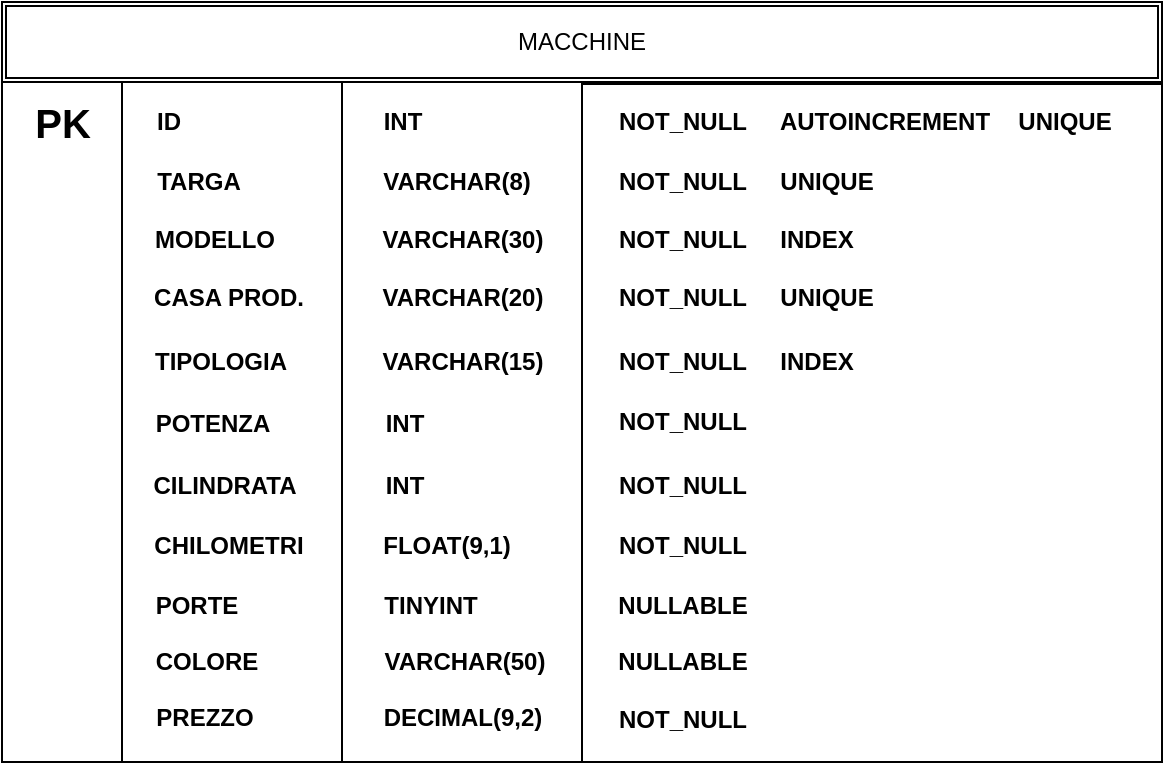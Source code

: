 <mxfile version="17.4.2" type="device"><diagram id="MPQvbMFG3D6MutZjV0t_" name="Page-1"><mxGraphModel dx="884" dy="508" grid="1" gridSize="10" guides="1" tooltips="1" connect="1" arrows="1" fold="1" page="1" pageScale="1" pageWidth="827" pageHeight="1169" math="0" shadow="0"><root><mxCell id="0"/><mxCell id="1" parent="0"/><mxCell id="6sqJtLI2kxvAvw136x2S-30" value="MACCHINE" style="shape=ext;double=1;rounded=0;whiteSpace=wrap;html=1;" vertex="1" parent="1"><mxGeometry x="150" y="80" width="580" height="40" as="geometry"/></mxCell><mxCell id="6sqJtLI2kxvAvw136x2S-33" value="" style="rounded=0;whiteSpace=wrap;html=1;fillColor=none;" vertex="1" parent="1"><mxGeometry x="150" y="120" width="60" height="340" as="geometry"/></mxCell><mxCell id="6sqJtLI2kxvAvw136x2S-34" value="" style="rounded=0;whiteSpace=wrap;html=1;fillColor=none;" vertex="1" parent="1"><mxGeometry x="210" y="120" width="110" height="340" as="geometry"/></mxCell><mxCell id="6sqJtLI2kxvAvw136x2S-35" value="" style="rounded=0;whiteSpace=wrap;html=1;fillColor=none;" vertex="1" parent="1"><mxGeometry x="320" y="120" width="120" height="340" as="geometry"/></mxCell><mxCell id="6sqJtLI2kxvAvw136x2S-36" value="" style="rounded=0;whiteSpace=wrap;html=1;fillColor=none;" vertex="1" parent="1"><mxGeometry x="440" y="121" width="290" height="339" as="geometry"/></mxCell><mxCell id="6sqJtLI2kxvAvw136x2S-37" value="&lt;b&gt;&lt;font style=&quot;font-size: 20px&quot;&gt;PK&lt;/font&gt;&lt;/b&gt;" style="text;html=1;align=center;verticalAlign=middle;resizable=0;points=[];autosize=1;strokeColor=none;fillColor=none;" vertex="1" parent="1"><mxGeometry x="160" y="130" width="40" height="20" as="geometry"/></mxCell><mxCell id="6sqJtLI2kxvAvw136x2S-38" value="&lt;b&gt;ID&lt;/b&gt;" style="text;html=1;align=center;verticalAlign=middle;resizable=0;points=[];autosize=1;strokeColor=none;fillColor=none;" vertex="1" parent="1"><mxGeometry x="218" y="130" width="30" height="20" as="geometry"/></mxCell><mxCell id="6sqJtLI2kxvAvw136x2S-39" value="&lt;b&gt;TARGA&lt;/b&gt;" style="text;html=1;align=center;verticalAlign=middle;resizable=0;points=[];autosize=1;strokeColor=none;fillColor=none;" vertex="1" parent="1"><mxGeometry x="218" y="160" width="60" height="20" as="geometry"/></mxCell><mxCell id="6sqJtLI2kxvAvw136x2S-40" value="&lt;b&gt;MODELLO&lt;/b&gt;" style="text;html=1;align=center;verticalAlign=middle;resizable=0;points=[];autosize=1;strokeColor=none;fillColor=none;" vertex="1" parent="1"><mxGeometry x="216" y="189" width="80" height="20" as="geometry"/></mxCell><mxCell id="6sqJtLI2kxvAvw136x2S-41" value="&lt;b&gt;CASA PROD.&lt;/b&gt;" style="text;html=1;align=center;verticalAlign=middle;resizable=0;points=[];autosize=1;strokeColor=none;fillColor=none;" vertex="1" parent="1"><mxGeometry x="218" y="218" width="90" height="20" as="geometry"/></mxCell><mxCell id="6sqJtLI2kxvAvw136x2S-42" value="&lt;b&gt;TIPOLOGIA&lt;/b&gt;" style="text;html=1;align=center;verticalAlign=middle;resizable=0;points=[];autosize=1;strokeColor=none;fillColor=none;" vertex="1" parent="1"><mxGeometry x="219" y="250" width="80" height="20" as="geometry"/></mxCell><mxCell id="6sqJtLI2kxvAvw136x2S-43" value="&lt;b&gt;POTENZA&lt;/b&gt;" style="text;html=1;align=center;verticalAlign=middle;resizable=0;points=[];autosize=1;strokeColor=none;fillColor=none;" vertex="1" parent="1"><mxGeometry x="220" y="281" width="70" height="20" as="geometry"/></mxCell><mxCell id="6sqJtLI2kxvAvw136x2S-44" value="&lt;b&gt;CILINDRATA&lt;/b&gt;" style="text;html=1;align=center;verticalAlign=middle;resizable=0;points=[];autosize=1;strokeColor=none;fillColor=none;" vertex="1" parent="1"><mxGeometry x="216" y="312" width="90" height="20" as="geometry"/></mxCell><mxCell id="6sqJtLI2kxvAvw136x2S-45" value="&lt;b&gt;CHILOMETRI&lt;/b&gt;" style="text;html=1;align=center;verticalAlign=middle;resizable=0;points=[];autosize=1;strokeColor=none;fillColor=none;" vertex="1" parent="1"><mxGeometry x="218" y="342" width="90" height="20" as="geometry"/></mxCell><mxCell id="6sqJtLI2kxvAvw136x2S-46" value="&lt;b&gt;COLORE&lt;/b&gt;" style="text;html=1;align=center;verticalAlign=middle;resizable=0;points=[];autosize=1;strokeColor=none;fillColor=none;" vertex="1" parent="1"><mxGeometry x="217" y="400" width="70" height="20" as="geometry"/></mxCell><mxCell id="6sqJtLI2kxvAvw136x2S-47" value="&lt;b&gt;PORTE&lt;/b&gt;" style="text;html=1;align=center;verticalAlign=middle;resizable=0;points=[];autosize=1;strokeColor=none;fillColor=none;" vertex="1" parent="1"><mxGeometry x="217" y="372" width="60" height="20" as="geometry"/></mxCell><mxCell id="6sqJtLI2kxvAvw136x2S-51" value="&lt;b&gt;INT&lt;/b&gt;" style="text;html=1;align=center;verticalAlign=middle;resizable=0;points=[];autosize=1;strokeColor=none;fillColor=none;" vertex="1" parent="1"><mxGeometry x="330" y="130" width="40" height="20" as="geometry"/></mxCell><mxCell id="6sqJtLI2kxvAvw136x2S-52" value="&lt;b&gt;VARCHAR(8)&lt;/b&gt;" style="text;html=1;align=center;verticalAlign=middle;resizable=0;points=[];autosize=1;strokeColor=none;fillColor=none;" vertex="1" parent="1"><mxGeometry x="332" y="160" width="90" height="20" as="geometry"/></mxCell><mxCell id="6sqJtLI2kxvAvw136x2S-53" value="&lt;b&gt;VARCHAR(30)&lt;/b&gt;" style="text;html=1;align=center;verticalAlign=middle;resizable=0;points=[];autosize=1;strokeColor=none;fillColor=none;" vertex="1" parent="1"><mxGeometry x="330" y="189" width="100" height="20" as="geometry"/></mxCell><mxCell id="6sqJtLI2kxvAvw136x2S-54" value="&lt;b&gt;VARCHAR(20)&lt;/b&gt;" style="text;html=1;align=center;verticalAlign=middle;resizable=0;points=[];autosize=1;strokeColor=none;fillColor=none;" vertex="1" parent="1"><mxGeometry x="330" y="218" width="100" height="20" as="geometry"/></mxCell><mxCell id="6sqJtLI2kxvAvw136x2S-55" value="&lt;b&gt;VARCHAR(15)&lt;/b&gt;" style="text;html=1;align=center;verticalAlign=middle;resizable=0;points=[];autosize=1;strokeColor=none;fillColor=none;" vertex="1" parent="1"><mxGeometry x="330" y="250" width="100" height="20" as="geometry"/></mxCell><mxCell id="6sqJtLI2kxvAvw136x2S-56" value="&lt;b&gt;INT&lt;/b&gt;" style="text;html=1;align=center;verticalAlign=middle;resizable=0;points=[];autosize=1;strokeColor=none;fillColor=none;" vertex="1" parent="1"><mxGeometry x="331" y="281" width="40" height="20" as="geometry"/></mxCell><mxCell id="6sqJtLI2kxvAvw136x2S-57" value="&lt;b&gt;INT&lt;/b&gt;" style="text;html=1;align=center;verticalAlign=middle;resizable=0;points=[];autosize=1;strokeColor=none;fillColor=none;" vertex="1" parent="1"><mxGeometry x="331" y="312" width="40" height="20" as="geometry"/></mxCell><mxCell id="6sqJtLI2kxvAvw136x2S-58" value="&lt;b&gt;FLOAT(9,1)&lt;/b&gt;" style="text;html=1;align=center;verticalAlign=middle;resizable=0;points=[];autosize=1;strokeColor=none;fillColor=none;" vertex="1" parent="1"><mxGeometry x="332" y="342" width="80" height="20" as="geometry"/></mxCell><mxCell id="6sqJtLI2kxvAvw136x2S-59" value="&lt;b&gt;VARCHAR(50)&lt;/b&gt;" style="text;html=1;align=center;verticalAlign=middle;resizable=0;points=[];autosize=1;strokeColor=none;fillColor=none;" vertex="1" parent="1"><mxGeometry x="331" y="400" width="100" height="20" as="geometry"/></mxCell><mxCell id="6sqJtLI2kxvAvw136x2S-60" value="&lt;b&gt;TINYINT&lt;/b&gt;" style="text;html=1;align=center;verticalAlign=middle;resizable=0;points=[];autosize=1;strokeColor=none;fillColor=none;" vertex="1" parent="1"><mxGeometry x="334" y="372" width="60" height="20" as="geometry"/></mxCell><mxCell id="6sqJtLI2kxvAvw136x2S-61" value="&lt;b&gt;PREZZO&lt;/b&gt;" style="text;html=1;align=center;verticalAlign=middle;resizable=0;points=[];autosize=1;strokeColor=none;fillColor=none;" vertex="1" parent="1"><mxGeometry x="221" y="428" width="60" height="20" as="geometry"/></mxCell><mxCell id="6sqJtLI2kxvAvw136x2S-63" value="&lt;b&gt;DECIMAL(9,2)&lt;/b&gt;" style="text;html=1;align=center;verticalAlign=middle;resizable=0;points=[];autosize=1;strokeColor=none;fillColor=none;" vertex="1" parent="1"><mxGeometry x="330" y="428" width="100" height="20" as="geometry"/></mxCell><mxCell id="6sqJtLI2kxvAvw136x2S-66" value="&lt;b&gt;NOT_NULL&lt;/b&gt;" style="text;html=1;align=center;verticalAlign=middle;resizable=0;points=[];autosize=1;strokeColor=none;fillColor=none;" vertex="1" parent="1"><mxGeometry x="450" y="130" width="80" height="20" as="geometry"/></mxCell><mxCell id="6sqJtLI2kxvAvw136x2S-68" value="&lt;b&gt;AUTOINCREMENT&lt;/b&gt;" style="text;html=1;align=center;verticalAlign=middle;resizable=0;points=[];autosize=1;strokeColor=none;fillColor=none;" vertex="1" parent="1"><mxGeometry x="531" y="130" width="120" height="20" as="geometry"/></mxCell><mxCell id="6sqJtLI2kxvAvw136x2S-69" value="&lt;b&gt;UNIQUE&lt;/b&gt;" style="text;html=1;align=center;verticalAlign=middle;resizable=0;points=[];autosize=1;strokeColor=none;fillColor=none;" vertex="1" parent="1"><mxGeometry x="651" y="130" width="60" height="20" as="geometry"/></mxCell><mxCell id="6sqJtLI2kxvAvw136x2S-70" value="&lt;b&gt;NOT_NULL&lt;/b&gt;" style="text;html=1;align=center;verticalAlign=middle;resizable=0;points=[];autosize=1;strokeColor=none;fillColor=none;" vertex="1" parent="1"><mxGeometry x="450" y="160" width="80" height="20" as="geometry"/></mxCell><mxCell id="6sqJtLI2kxvAvw136x2S-71" value="&lt;b&gt;UNIQUE&lt;/b&gt;" style="text;html=1;align=center;verticalAlign=middle;resizable=0;points=[];autosize=1;strokeColor=none;fillColor=none;" vertex="1" parent="1"><mxGeometry x="532" y="160" width="60" height="20" as="geometry"/></mxCell><mxCell id="6sqJtLI2kxvAvw136x2S-72" value="&lt;b&gt;NOT_NULL&lt;/b&gt;" style="text;html=1;align=center;verticalAlign=middle;resizable=0;points=[];autosize=1;strokeColor=none;fillColor=none;" vertex="1" parent="1"><mxGeometry x="450" y="189" width="80" height="20" as="geometry"/></mxCell><mxCell id="6sqJtLI2kxvAvw136x2S-73" value="&lt;b&gt;NOT_NULL&lt;/b&gt;" style="text;html=1;align=center;verticalAlign=middle;resizable=0;points=[];autosize=1;strokeColor=none;fillColor=none;" vertex="1" parent="1"><mxGeometry x="450" y="218" width="80" height="20" as="geometry"/></mxCell><mxCell id="6sqJtLI2kxvAvw136x2S-75" value="&lt;b&gt;INDEX&lt;/b&gt;" style="text;html=1;align=center;verticalAlign=middle;resizable=0;points=[];autosize=1;strokeColor=none;fillColor=none;" vertex="1" parent="1"><mxGeometry x="532" y="189" width="50" height="20" as="geometry"/></mxCell><mxCell id="6sqJtLI2kxvAvw136x2S-76" value="&lt;b&gt;NOT_NULL&lt;/b&gt;" style="text;html=1;align=center;verticalAlign=middle;resizable=0;points=[];autosize=1;strokeColor=none;fillColor=none;" vertex="1" parent="1"><mxGeometry x="450" y="250" width="80" height="20" as="geometry"/></mxCell><mxCell id="6sqJtLI2kxvAvw136x2S-77" value="&lt;b&gt;INDEX&lt;/b&gt;" style="text;html=1;align=center;verticalAlign=middle;resizable=0;points=[];autosize=1;strokeColor=none;fillColor=none;" vertex="1" parent="1"><mxGeometry x="532" y="250" width="50" height="20" as="geometry"/></mxCell><mxCell id="6sqJtLI2kxvAvw136x2S-78" value="&lt;b&gt;NOT_NULL&lt;/b&gt;" style="text;html=1;align=center;verticalAlign=middle;resizable=0;points=[];autosize=1;strokeColor=none;fillColor=none;" vertex="1" parent="1"><mxGeometry x="450" y="280" width="80" height="20" as="geometry"/></mxCell><mxCell id="6sqJtLI2kxvAvw136x2S-79" value="&lt;b&gt;NOT_NULL&lt;/b&gt;" style="text;html=1;align=center;verticalAlign=middle;resizable=0;points=[];autosize=1;strokeColor=none;fillColor=none;" vertex="1" parent="1"><mxGeometry x="450" y="312" width="80" height="20" as="geometry"/></mxCell><mxCell id="6sqJtLI2kxvAvw136x2S-80" value="&lt;b&gt;UNIQUE&lt;/b&gt;" style="text;html=1;align=center;verticalAlign=middle;resizable=0;points=[];autosize=1;strokeColor=none;fillColor=none;" vertex="1" parent="1"><mxGeometry x="532" y="218" width="60" height="20" as="geometry"/></mxCell><mxCell id="6sqJtLI2kxvAvw136x2S-81" value="&lt;b&gt;NOT_NULL&lt;/b&gt;" style="text;html=1;align=center;verticalAlign=middle;resizable=0;points=[];autosize=1;strokeColor=none;fillColor=none;" vertex="1" parent="1"><mxGeometry x="450" y="342" width="80" height="20" as="geometry"/></mxCell><mxCell id="6sqJtLI2kxvAvw136x2S-82" value="&lt;b&gt;NULLABLE&lt;/b&gt;" style="text;html=1;align=center;verticalAlign=middle;resizable=0;points=[];autosize=1;strokeColor=none;fillColor=none;" vertex="1" parent="1"><mxGeometry x="450" y="372" width="80" height="20" as="geometry"/></mxCell><mxCell id="6sqJtLI2kxvAvw136x2S-83" value="&lt;b&gt;NULLABLE&lt;/b&gt;" style="text;html=1;align=center;verticalAlign=middle;resizable=0;points=[];autosize=1;strokeColor=none;fillColor=none;" vertex="1" parent="1"><mxGeometry x="450" y="400" width="80" height="20" as="geometry"/></mxCell><mxCell id="6sqJtLI2kxvAvw136x2S-84" value="&lt;b&gt;NOT_NULL&lt;/b&gt;" style="text;html=1;align=center;verticalAlign=middle;resizable=0;points=[];autosize=1;strokeColor=none;fillColor=none;" vertex="1" parent="1"><mxGeometry x="450" y="429" width="80" height="20" as="geometry"/></mxCell></root></mxGraphModel></diagram></mxfile>